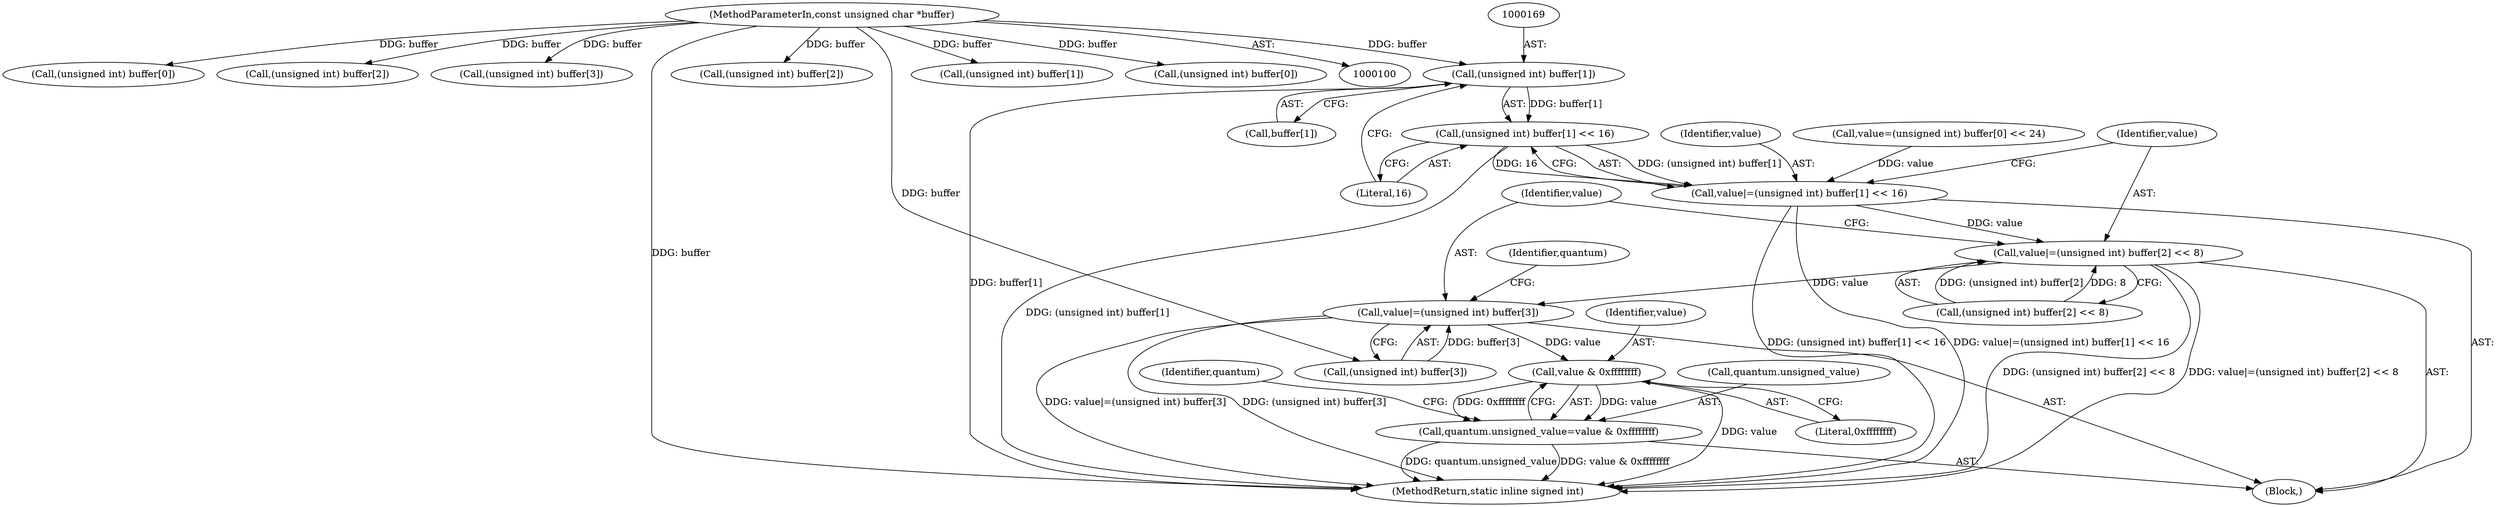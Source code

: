 digraph "0_ImageMagick_d8ab7f046587f2e9f734b687ba7e6e10147c294b_8@array" {
"1000168" [label="(Call,(unsigned int) buffer[1])"];
"1000102" [label="(MethodParameterIn,const unsigned char *buffer)"];
"1000167" [label="(Call,(unsigned int) buffer[1] << 16)"];
"1000165" [label="(Call,value|=(unsigned int) buffer[1] << 16)"];
"1000174" [label="(Call,value|=(unsigned int) buffer[2] << 8)"];
"1000183" [label="(Call,value|=(unsigned int) buffer[3])"];
"1000194" [label="(Call,value & 0xffffffff)"];
"1000190" [label="(Call,quantum.unsigned_value=value & 0xffffffff)"];
"1000165" [label="(Call,value|=(unsigned int) buffer[1] << 16)"];
"1000140" [label="(Call,(unsigned int) buffer[0])"];
"1000191" [label="(Call,quantum.unsigned_value)"];
"1000177" [label="(Call,(unsigned int) buffer[2])"];
"1000176" [label="(Call,(unsigned int) buffer[2] << 8)"];
"1000183" [label="(Call,value|=(unsigned int) buffer[3])"];
"1000174" [label="(Call,value|=(unsigned int) buffer[2] << 8)"];
"1000195" [label="(Identifier,value)"];
"1000114" [label="(Call,(unsigned int) buffer[3])"];
"1000170" [label="(Call,buffer[1])"];
"1000194" [label="(Call,value & 0xffffffff)"];
"1000166" [label="(Identifier,value)"];
"1000192" [label="(Identifier,quantum)"];
"1000173" [label="(Literal,16)"];
"1000103" [label="(Block,)"];
"1000190" [label="(Call,quantum.unsigned_value=value & 0xffffffff)"];
"1000199" [label="(Identifier,quantum)"];
"1000167" [label="(Call,(unsigned int) buffer[1] << 16)"];
"1000185" [label="(Call,(unsigned int) buffer[3])"];
"1000102" [label="(MethodParameterIn,const unsigned char *buffer)"];
"1000123" [label="(Call,(unsigned int) buffer[2])"];
"1000201" [label="(MethodReturn,static inline signed int)"];
"1000156" [label="(Call,value=(unsigned int) buffer[0] << 24)"];
"1000132" [label="(Call,(unsigned int) buffer[1])"];
"1000184" [label="(Identifier,value)"];
"1000196" [label="(Literal,0xffffffff)"];
"1000175" [label="(Identifier,value)"];
"1000168" [label="(Call,(unsigned int) buffer[1])"];
"1000159" [label="(Call,(unsigned int) buffer[0])"];
"1000168" -> "1000167"  [label="AST: "];
"1000168" -> "1000170"  [label="CFG: "];
"1000169" -> "1000168"  [label="AST: "];
"1000170" -> "1000168"  [label="AST: "];
"1000173" -> "1000168"  [label="CFG: "];
"1000168" -> "1000201"  [label="DDG: buffer[1]"];
"1000168" -> "1000167"  [label="DDG: buffer[1]"];
"1000102" -> "1000168"  [label="DDG: buffer"];
"1000102" -> "1000100"  [label="AST: "];
"1000102" -> "1000201"  [label="DDG: buffer"];
"1000102" -> "1000114"  [label="DDG: buffer"];
"1000102" -> "1000123"  [label="DDG: buffer"];
"1000102" -> "1000132"  [label="DDG: buffer"];
"1000102" -> "1000140"  [label="DDG: buffer"];
"1000102" -> "1000159"  [label="DDG: buffer"];
"1000102" -> "1000177"  [label="DDG: buffer"];
"1000102" -> "1000185"  [label="DDG: buffer"];
"1000167" -> "1000165"  [label="AST: "];
"1000167" -> "1000173"  [label="CFG: "];
"1000173" -> "1000167"  [label="AST: "];
"1000165" -> "1000167"  [label="CFG: "];
"1000167" -> "1000201"  [label="DDG: (unsigned int) buffer[1]"];
"1000167" -> "1000165"  [label="DDG: (unsigned int) buffer[1]"];
"1000167" -> "1000165"  [label="DDG: 16"];
"1000165" -> "1000103"  [label="AST: "];
"1000166" -> "1000165"  [label="AST: "];
"1000175" -> "1000165"  [label="CFG: "];
"1000165" -> "1000201"  [label="DDG: (unsigned int) buffer[1] << 16"];
"1000165" -> "1000201"  [label="DDG: value|=(unsigned int) buffer[1] << 16"];
"1000156" -> "1000165"  [label="DDG: value"];
"1000165" -> "1000174"  [label="DDG: value"];
"1000174" -> "1000103"  [label="AST: "];
"1000174" -> "1000176"  [label="CFG: "];
"1000175" -> "1000174"  [label="AST: "];
"1000176" -> "1000174"  [label="AST: "];
"1000184" -> "1000174"  [label="CFG: "];
"1000174" -> "1000201"  [label="DDG: (unsigned int) buffer[2] << 8"];
"1000174" -> "1000201"  [label="DDG: value|=(unsigned int) buffer[2] << 8"];
"1000176" -> "1000174"  [label="DDG: (unsigned int) buffer[2]"];
"1000176" -> "1000174"  [label="DDG: 8"];
"1000174" -> "1000183"  [label="DDG: value"];
"1000183" -> "1000103"  [label="AST: "];
"1000183" -> "1000185"  [label="CFG: "];
"1000184" -> "1000183"  [label="AST: "];
"1000185" -> "1000183"  [label="AST: "];
"1000192" -> "1000183"  [label="CFG: "];
"1000183" -> "1000201"  [label="DDG: (unsigned int) buffer[3]"];
"1000183" -> "1000201"  [label="DDG: value|=(unsigned int) buffer[3]"];
"1000185" -> "1000183"  [label="DDG: buffer[3]"];
"1000183" -> "1000194"  [label="DDG: value"];
"1000194" -> "1000190"  [label="AST: "];
"1000194" -> "1000196"  [label="CFG: "];
"1000195" -> "1000194"  [label="AST: "];
"1000196" -> "1000194"  [label="AST: "];
"1000190" -> "1000194"  [label="CFG: "];
"1000194" -> "1000201"  [label="DDG: value"];
"1000194" -> "1000190"  [label="DDG: value"];
"1000194" -> "1000190"  [label="DDG: 0xffffffff"];
"1000190" -> "1000103"  [label="AST: "];
"1000191" -> "1000190"  [label="AST: "];
"1000199" -> "1000190"  [label="CFG: "];
"1000190" -> "1000201"  [label="DDG: quantum.unsigned_value"];
"1000190" -> "1000201"  [label="DDG: value & 0xffffffff"];
}
